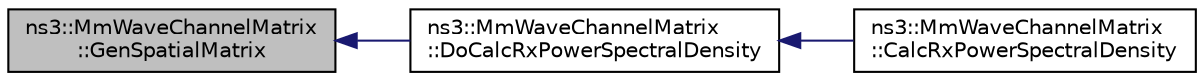 digraph "ns3::MmWaveChannelMatrix::GenSpatialMatrix"
{
  edge [fontname="Helvetica",fontsize="10",labelfontname="Helvetica",labelfontsize="10"];
  node [fontname="Helvetica",fontsize="10",shape=record];
  rankdir="LR";
  Node1 [label="ns3::MmWaveChannelMatrix\l::GenSpatialMatrix",height=0.2,width=0.4,color="black", fillcolor="grey75", style="filled", fontcolor="black"];
  Node1 -> Node2 [dir="back",color="midnightblue",fontsize="10",style="solid"];
  Node2 [label="ns3::MmWaveChannelMatrix\l::DoCalcRxPowerSpectralDensity",height=0.2,width=0.4,color="black", fillcolor="white", style="filled",URL="$d6/d57/classns3_1_1MmWaveChannelMatrix.html#a707a28baf614560635774d0994a656f3"];
  Node2 -> Node3 [dir="back",color="midnightblue",fontsize="10",style="solid"];
  Node3 [label="ns3::MmWaveChannelMatrix\l::CalcRxPowerSpectralDensity",height=0.2,width=0.4,color="black", fillcolor="white", style="filled",URL="$d6/d57/classns3_1_1MmWaveChannelMatrix.html#aa6524cfff31f5c6c2d8aca4915ff9f8d"];
}
